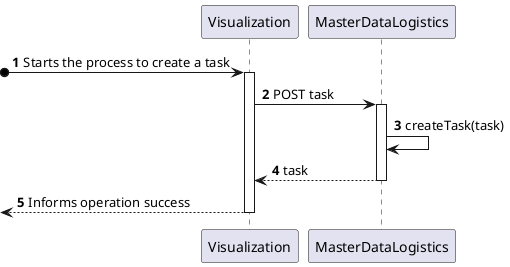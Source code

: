 @startuml

autonumber

participant Visualization
participant "MasterDataLogistics" as GI

?o-> Visualization: Starts the process to create a task
activate Visualization

Visualization -> GI: POST task
activate GI

GI -> GI: createTask(task)

GI --> Visualization: task
deactivate GI

<-- Visualization: Informs operation success
deactivate Visualization


@enduml
